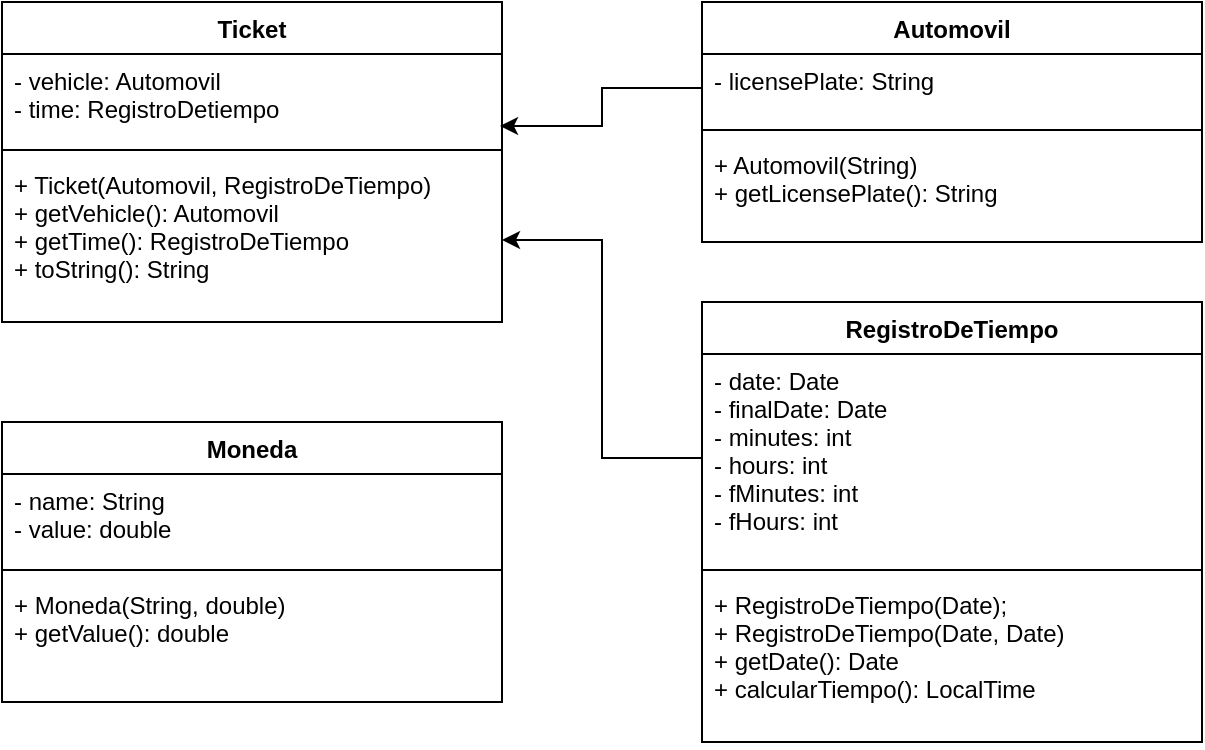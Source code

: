 <mxfile version="12.9.3" type="device"><diagram id="D-53Z2bZZMm0Jcrtw8TX" name="Page-1"><mxGraphModel dx="852" dy="494" grid="1" gridSize="10" guides="1" tooltips="1" connect="1" arrows="1" fold="1" page="1" pageScale="1" pageWidth="827" pageHeight="1169" math="0" shadow="0"><root><mxCell id="0"/><mxCell id="1" parent="0"/><mxCell id="-EkprK1NLsGG5qI6Tx9W-24" style="edgeStyle=orthogonalEdgeStyle;rounded=0;orthogonalLoop=1;jettySize=auto;html=1;entryX=1;entryY=0.5;entryDx=0;entryDy=0;" edge="1" parent="1" source="-EkprK1NLsGG5qI6Tx9W-20" target="-EkprK1NLsGG5qI6Tx9W-4"><mxGeometry relative="1" as="geometry"/></mxCell><mxCell id="-EkprK1NLsGG5qI6Tx9W-1" value="Ticket" style="swimlane;fontStyle=1;align=center;verticalAlign=top;childLayout=stackLayout;horizontal=1;startSize=26;horizontalStack=0;resizeParent=1;resizeParentMax=0;resizeLast=0;collapsible=1;marginBottom=0;" vertex="1" parent="1"><mxGeometry x="100" y="200" width="250" height="160" as="geometry"/></mxCell><mxCell id="-EkprK1NLsGG5qI6Tx9W-2" value="- vehicle: Automovil&#10;- time: RegistroDetiempo" style="text;strokeColor=none;fillColor=none;align=left;verticalAlign=top;spacingLeft=4;spacingRight=4;overflow=hidden;rotatable=0;points=[[0,0.5],[1,0.5]];portConstraint=eastwest;" vertex="1" parent="-EkprK1NLsGG5qI6Tx9W-1"><mxGeometry y="26" width="250" height="44" as="geometry"/></mxCell><mxCell id="-EkprK1NLsGG5qI6Tx9W-3" value="" style="line;strokeWidth=1;fillColor=none;align=left;verticalAlign=middle;spacingTop=-1;spacingLeft=3;spacingRight=3;rotatable=0;labelPosition=right;points=[];portConstraint=eastwest;" vertex="1" parent="-EkprK1NLsGG5qI6Tx9W-1"><mxGeometry y="70" width="250" height="8" as="geometry"/></mxCell><mxCell id="-EkprK1NLsGG5qI6Tx9W-4" value="+ Ticket(Automovil, RegistroDeTiempo)&#10;+ getVehicle(): Automovil&#10;+ getTime(): RegistroDeTiempo&#10;+ toString(): String" style="text;strokeColor=none;fillColor=none;align=left;verticalAlign=top;spacingLeft=4;spacingRight=4;overflow=hidden;rotatable=0;points=[[0,0.5],[1,0.5]];portConstraint=eastwest;" vertex="1" parent="-EkprK1NLsGG5qI6Tx9W-1"><mxGeometry y="78" width="250" height="82" as="geometry"/></mxCell><mxCell id="-EkprK1NLsGG5qI6Tx9W-5" value="Automovil" style="swimlane;fontStyle=1;align=center;verticalAlign=top;childLayout=stackLayout;horizontal=1;startSize=26;horizontalStack=0;resizeParent=1;resizeParentMax=0;resizeLast=0;collapsible=1;marginBottom=0;" vertex="1" parent="1"><mxGeometry x="450" y="200" width="250" height="120" as="geometry"/></mxCell><mxCell id="-EkprK1NLsGG5qI6Tx9W-6" value="- licensePlate: String" style="text;strokeColor=none;fillColor=none;align=left;verticalAlign=top;spacingLeft=4;spacingRight=4;overflow=hidden;rotatable=0;points=[[0,0.5],[1,0.5]];portConstraint=eastwest;" vertex="1" parent="-EkprK1NLsGG5qI6Tx9W-5"><mxGeometry y="26" width="250" height="34" as="geometry"/></mxCell><mxCell id="-EkprK1NLsGG5qI6Tx9W-7" value="" style="line;strokeWidth=1;fillColor=none;align=left;verticalAlign=middle;spacingTop=-1;spacingLeft=3;spacingRight=3;rotatable=0;labelPosition=right;points=[];portConstraint=eastwest;" vertex="1" parent="-EkprK1NLsGG5qI6Tx9W-5"><mxGeometry y="60" width="250" height="8" as="geometry"/></mxCell><mxCell id="-EkprK1NLsGG5qI6Tx9W-8" value="+ Automovil(String)&#10;+ getLicensePlate(): String" style="text;strokeColor=none;fillColor=none;align=left;verticalAlign=top;spacingLeft=4;spacingRight=4;overflow=hidden;rotatable=0;points=[[0,0.5],[1,0.5]];portConstraint=eastwest;" vertex="1" parent="-EkprK1NLsGG5qI6Tx9W-5"><mxGeometry y="68" width="250" height="52" as="geometry"/></mxCell><mxCell id="-EkprK1NLsGG5qI6Tx9W-19" value="RegistroDeTiempo" style="swimlane;fontStyle=1;align=center;verticalAlign=top;childLayout=stackLayout;horizontal=1;startSize=26;horizontalStack=0;resizeParent=1;resizeParentMax=0;resizeLast=0;collapsible=1;marginBottom=0;" vertex="1" parent="1"><mxGeometry x="450" y="350" width="250" height="220" as="geometry"/></mxCell><mxCell id="-EkprK1NLsGG5qI6Tx9W-20" value="- date: Date&#10;- finalDate: Date&#10;- minutes: int&#10;- hours: int&#10;- fMinutes: int&#10;- fHours: int" style="text;strokeColor=none;fillColor=none;align=left;verticalAlign=top;spacingLeft=4;spacingRight=4;overflow=hidden;rotatable=0;points=[[0,0.5],[1,0.5]];portConstraint=eastwest;" vertex="1" parent="-EkprK1NLsGG5qI6Tx9W-19"><mxGeometry y="26" width="250" height="104" as="geometry"/></mxCell><mxCell id="-EkprK1NLsGG5qI6Tx9W-21" value="" style="line;strokeWidth=1;fillColor=none;align=left;verticalAlign=middle;spacingTop=-1;spacingLeft=3;spacingRight=3;rotatable=0;labelPosition=right;points=[];portConstraint=eastwest;" vertex="1" parent="-EkprK1NLsGG5qI6Tx9W-19"><mxGeometry y="130" width="250" height="8" as="geometry"/></mxCell><mxCell id="-EkprK1NLsGG5qI6Tx9W-22" value="+ RegistroDeTiempo(Date);&#10;+ RegistroDeTiempo(Date, Date)&#10;+ getDate(): Date&#10;+ calcularTiempo(): LocalTime" style="text;strokeColor=none;fillColor=none;align=left;verticalAlign=top;spacingLeft=4;spacingRight=4;overflow=hidden;rotatable=0;points=[[0,0.5],[1,0.5]];portConstraint=eastwest;" vertex="1" parent="-EkprK1NLsGG5qI6Tx9W-19"><mxGeometry y="138" width="250" height="82" as="geometry"/></mxCell><mxCell id="-EkprK1NLsGG5qI6Tx9W-15" value="Moneda" style="swimlane;fontStyle=1;align=center;verticalAlign=top;childLayout=stackLayout;horizontal=1;startSize=26;horizontalStack=0;resizeParent=1;resizeParentMax=0;resizeLast=0;collapsible=1;marginBottom=0;" vertex="1" parent="1"><mxGeometry x="100" y="410" width="250" height="140" as="geometry"/></mxCell><mxCell id="-EkprK1NLsGG5qI6Tx9W-16" value="- name: String&#10;- value: double" style="text;strokeColor=none;fillColor=none;align=left;verticalAlign=top;spacingLeft=4;spacingRight=4;overflow=hidden;rotatable=0;points=[[0,0.5],[1,0.5]];portConstraint=eastwest;" vertex="1" parent="-EkprK1NLsGG5qI6Tx9W-15"><mxGeometry y="26" width="250" height="44" as="geometry"/></mxCell><mxCell id="-EkprK1NLsGG5qI6Tx9W-17" value="" style="line;strokeWidth=1;fillColor=none;align=left;verticalAlign=middle;spacingTop=-1;spacingLeft=3;spacingRight=3;rotatable=0;labelPosition=right;points=[];portConstraint=eastwest;" vertex="1" parent="-EkprK1NLsGG5qI6Tx9W-15"><mxGeometry y="70" width="250" height="8" as="geometry"/></mxCell><mxCell id="-EkprK1NLsGG5qI6Tx9W-18" value="+ Moneda(String, double)&#10;+ getValue(): double" style="text;strokeColor=none;fillColor=none;align=left;verticalAlign=top;spacingLeft=4;spacingRight=4;overflow=hidden;rotatable=0;points=[[0,0.5],[1,0.5]];portConstraint=eastwest;" vertex="1" parent="-EkprK1NLsGG5qI6Tx9W-15"><mxGeometry y="78" width="250" height="62" as="geometry"/></mxCell><mxCell id="-EkprK1NLsGG5qI6Tx9W-25" style="edgeStyle=orthogonalEdgeStyle;rounded=0;orthogonalLoop=1;jettySize=auto;html=1;entryX=0.996;entryY=0.818;entryDx=0;entryDy=0;entryPerimeter=0;" edge="1" parent="1" source="-EkprK1NLsGG5qI6Tx9W-6" target="-EkprK1NLsGG5qI6Tx9W-2"><mxGeometry relative="1" as="geometry"><mxPoint x="360" y="243" as="targetPoint"/></mxGeometry></mxCell></root></mxGraphModel></diagram></mxfile>